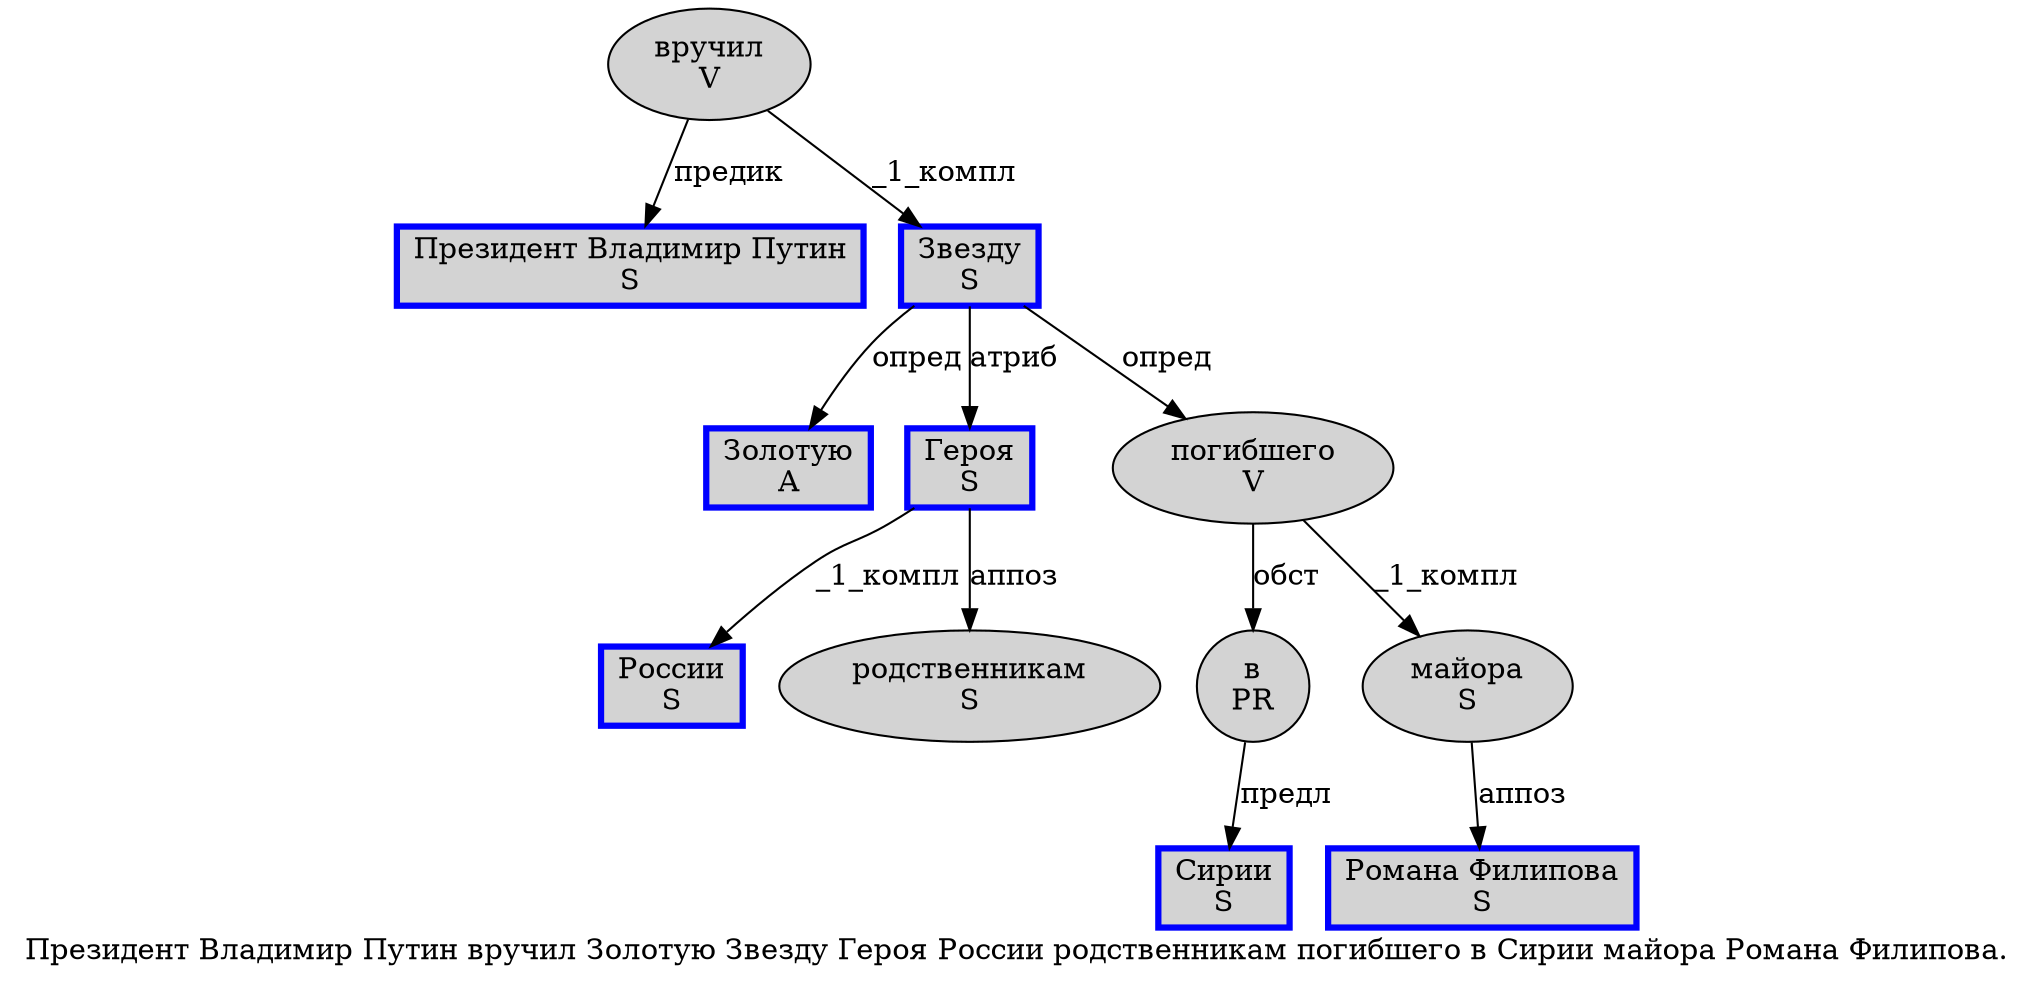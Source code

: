 digraph SENTENCE_51 {
	graph [label="Президент Владимир Путин вручил Золотую Звезду Героя России родственникам погибшего в Сирии майора Романа Филипова."]
	node [style=filled]
		0 [label="Президент Владимир Путин
S" color=blue fillcolor=lightgray penwidth=3 shape=box]
		1 [label="вручил
V" color="" fillcolor=lightgray penwidth=1 shape=ellipse]
		2 [label="Золотую
A" color=blue fillcolor=lightgray penwidth=3 shape=box]
		3 [label="Звезду
S" color=blue fillcolor=lightgray penwidth=3 shape=box]
		4 [label="Героя
S" color=blue fillcolor=lightgray penwidth=3 shape=box]
		5 [label="России
S" color=blue fillcolor=lightgray penwidth=3 shape=box]
		6 [label="родственникам
S" color="" fillcolor=lightgray penwidth=1 shape=ellipse]
		7 [label="погибшего
V" color="" fillcolor=lightgray penwidth=1 shape=ellipse]
		8 [label="в
PR" color="" fillcolor=lightgray penwidth=1 shape=ellipse]
		9 [label="Сирии
S" color=blue fillcolor=lightgray penwidth=3 shape=box]
		10 [label="майора
S" color="" fillcolor=lightgray penwidth=1 shape=ellipse]
		11 [label="Романа Филипова
S" color=blue fillcolor=lightgray penwidth=3 shape=box]
			4 -> 5 [label="_1_компл"]
			4 -> 6 [label="аппоз"]
			7 -> 8 [label="обст"]
			7 -> 10 [label="_1_компл"]
			1 -> 0 [label="предик"]
			1 -> 3 [label="_1_компл"]
			10 -> 11 [label="аппоз"]
			8 -> 9 [label="предл"]
			3 -> 2 [label="опред"]
			3 -> 4 [label="атриб"]
			3 -> 7 [label="опред"]
}